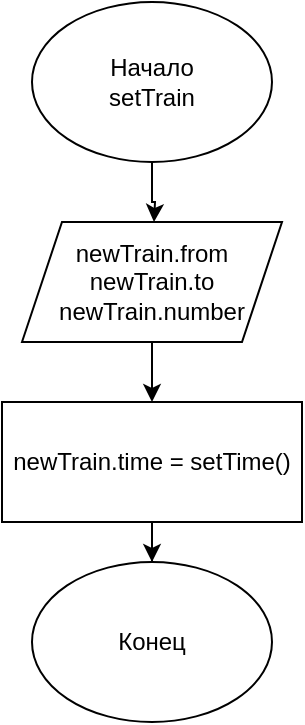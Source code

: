 <mxfile version="21.1.2" type="device">
  <diagram name="Страница 1" id="25V9_8wqBpbdxgsvuAAT">
    <mxGraphModel dx="792" dy="1138" grid="1" gridSize="10" guides="1" tooltips="1" connect="1" arrows="1" fold="1" page="1" pageScale="1" pageWidth="827" pageHeight="1169" math="0" shadow="0">
      <root>
        <mxCell id="0" />
        <mxCell id="1" parent="0" />
        <mxCell id="0jj6k2Os9TtCiJciOUAI-3" style="edgeStyle=orthogonalEdgeStyle;rounded=0;orthogonalLoop=1;jettySize=auto;html=1;" parent="1" source="0jj6k2Os9TtCiJciOUAI-1" edge="1">
          <mxGeometry relative="1" as="geometry">
            <mxPoint x="415" y="130" as="targetPoint" />
          </mxGeometry>
        </mxCell>
        <mxCell id="0jj6k2Os9TtCiJciOUAI-1" value="Начало&lt;br&gt;setTrain" style="ellipse;whiteSpace=wrap;html=1;" parent="1" vertex="1">
          <mxGeometry x="354" y="20" width="120" height="80" as="geometry" />
        </mxCell>
        <mxCell id="0jj6k2Os9TtCiJciOUAI-8" style="edgeStyle=orthogonalEdgeStyle;rounded=0;orthogonalLoop=1;jettySize=auto;html=1;entryX=0.5;entryY=0;entryDx=0;entryDy=0;" parent="1" source="0jj6k2Os9TtCiJciOUAI-5" target="0jj6k2Os9TtCiJciOUAI-7" edge="1">
          <mxGeometry relative="1" as="geometry" />
        </mxCell>
        <mxCell id="0jj6k2Os9TtCiJciOUAI-5" value="newTrain.from&lt;br&gt;newTrain.to&lt;br&gt;newTrain.number" style="shape=parallelogram;perimeter=parallelogramPerimeter;whiteSpace=wrap;html=1;fixedSize=1;" parent="1" vertex="1">
          <mxGeometry x="349" y="130" width="130" height="60" as="geometry" />
        </mxCell>
        <mxCell id="0jj6k2Os9TtCiJciOUAI-10" style="edgeStyle=orthogonalEdgeStyle;rounded=0;orthogonalLoop=1;jettySize=auto;html=1;" parent="1" source="0jj6k2Os9TtCiJciOUAI-7" target="0jj6k2Os9TtCiJciOUAI-9" edge="1">
          <mxGeometry relative="1" as="geometry" />
        </mxCell>
        <mxCell id="0jj6k2Os9TtCiJciOUAI-7" value="newTrain.time = setTime()" style="rounded=0;whiteSpace=wrap;html=1;" parent="1" vertex="1">
          <mxGeometry x="339" y="220" width="150" height="60" as="geometry" />
        </mxCell>
        <mxCell id="0jj6k2Os9TtCiJciOUAI-9" value="Конец" style="ellipse;whiteSpace=wrap;html=1;" parent="1" vertex="1">
          <mxGeometry x="354" y="300" width="120" height="80" as="geometry" />
        </mxCell>
      </root>
    </mxGraphModel>
  </diagram>
</mxfile>
